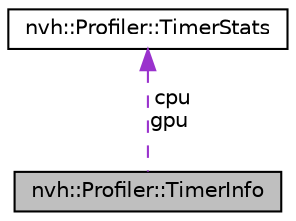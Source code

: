 digraph "nvh::Profiler::TimerInfo"
{
 // LATEX_PDF_SIZE
  edge [fontname="Helvetica",fontsize="10",labelfontname="Helvetica",labelfontsize="10"];
  node [fontname="Helvetica",fontsize="10",shape=record];
  Node1 [label="nvh::Profiler::TimerInfo",height=0.2,width=0.4,color="black", fillcolor="grey75", style="filled", fontcolor="black",tooltip=" "];
  Node2 -> Node1 [dir="back",color="darkorchid3",fontsize="10",style="dashed",label=" cpu\ngpu" ,fontname="Helvetica"];
  Node2 [label="nvh::Profiler::TimerStats",height=0.2,width=0.4,color="black", fillcolor="white", style="filled",URL="$structnvh_1_1_profiler_1_1_timer_stats.html",tooltip=" "];
}
